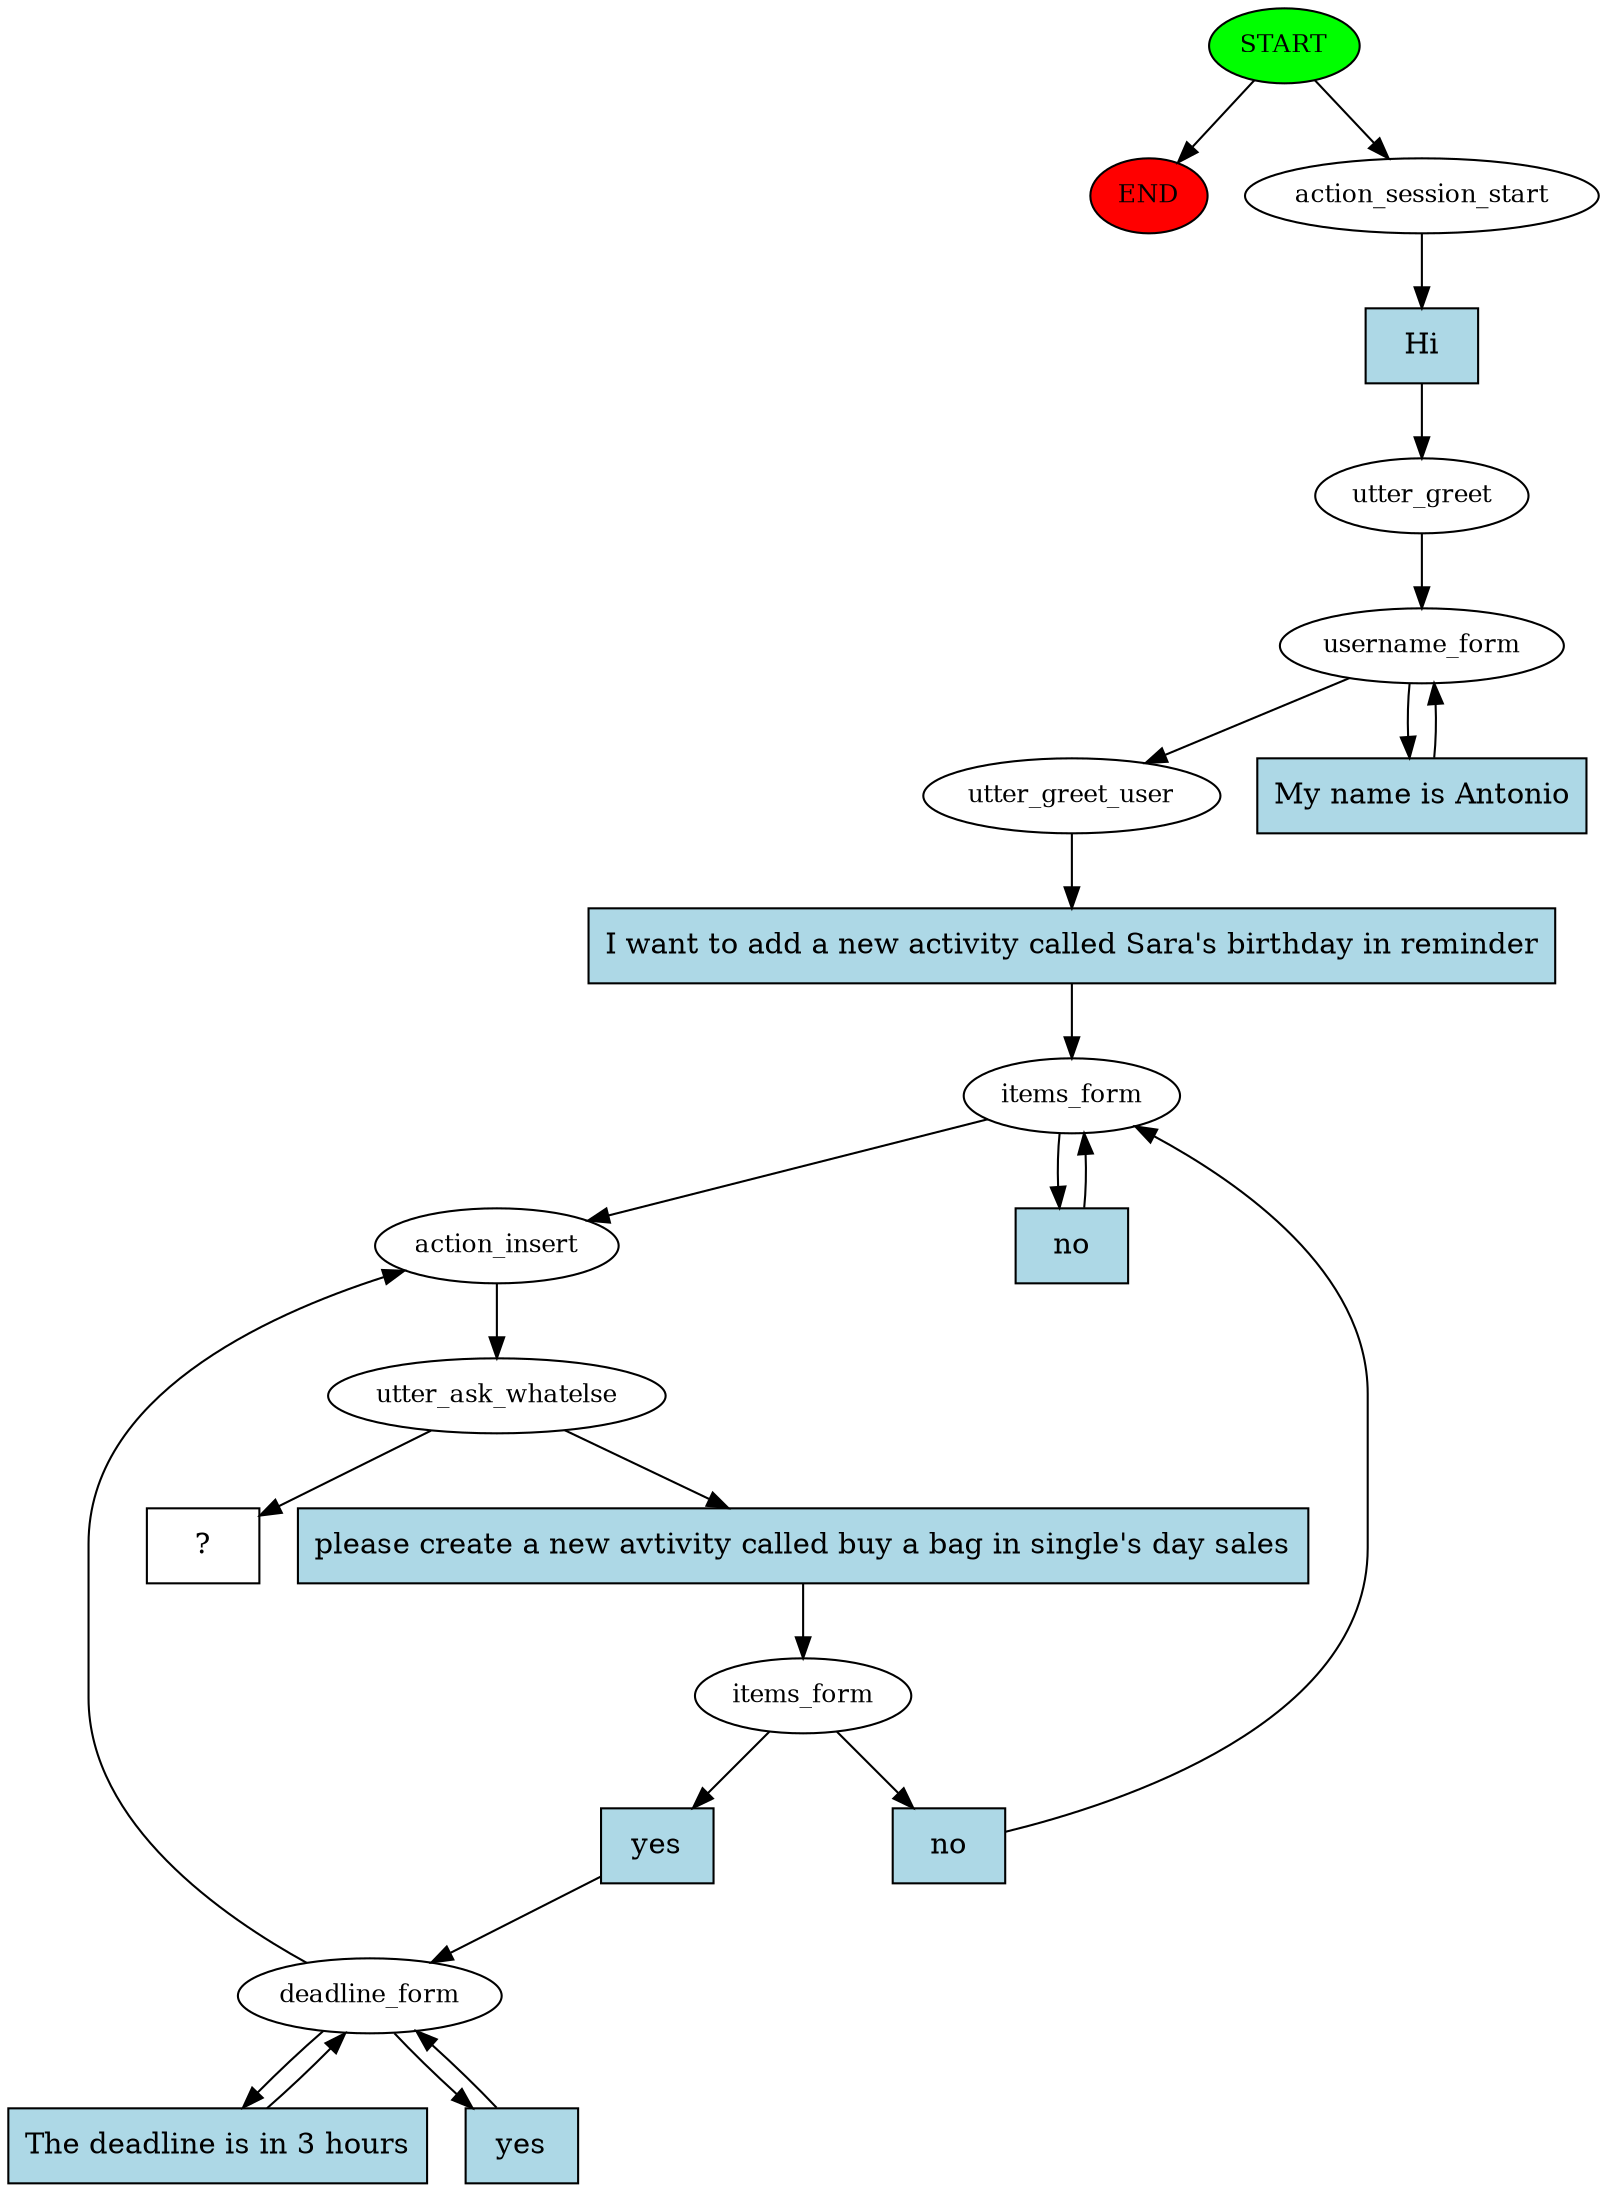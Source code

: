 digraph  {
0 [class="start active", fillcolor=green, fontsize=12, label=START, style=filled];
"-1" [class=end, fillcolor=red, fontsize=12, label=END, style=filled];
1 [class=active, fontsize=12, label=action_session_start];
2 [class=active, fontsize=12, label=utter_greet];
3 [class=active, fontsize=12, label=username_form];
5 [class=active, fontsize=12, label=utter_greet_user];
6 [class=active, fontsize=12, label=items_form];
8 [class=active, fontsize=12, label=action_insert];
9 [class=active, fontsize=12, label=utter_ask_whatelse];
10 [class=active, fontsize=12, label=items_form];
11 [class=active, fontsize=12, label=deadline_form];
20 [class="intent dashed active", label="  ?  ", shape=rect];
21 [class="intent active", fillcolor=lightblue, label=Hi, shape=rect, style=filled];
22 [class="intent active", fillcolor=lightblue, label="My name is Antonio", shape=rect, style=filled];
23 [class="intent active", fillcolor=lightblue, label="I want to add a new activity called Sara's birthday in reminder", shape=rect, style=filled];
24 [class="intent active", fillcolor=lightblue, label=no, shape=rect, style=filled];
25 [class="intent active", fillcolor=lightblue, label="please create a new avtivity called buy a bag in single's day sales", shape=rect, style=filled];
26 [class="intent active", fillcolor=lightblue, label=yes, shape=rect, style=filled];
27 [class="intent active", fillcolor=lightblue, label=no, shape=rect, style=filled];
28 [class="intent active", fillcolor=lightblue, label="The deadline is in 3 hours", shape=rect, style=filled];
29 [class="intent active", fillcolor=lightblue, label=yes, shape=rect, style=filled];
0 -> "-1"  [class="", key=NONE, label=""];
0 -> 1  [class=active, key=NONE, label=""];
1 -> 21  [class=active, key=0];
2 -> 3  [class=active, key=NONE, label=""];
3 -> 5  [class=active, key=NONE, label=""];
3 -> 22  [class=active, key=0];
5 -> 23  [class=active, key=0];
6 -> 8  [class=active, key=NONE, label=""];
6 -> 24  [class=active, key=0];
8 -> 9  [class=active, key=NONE, label=""];
9 -> 20  [class=active, key=NONE, label=""];
9 -> 25  [class=active, key=0];
10 -> 26  [class=active, key=0];
10 -> 27  [class=active, key=0];
11 -> 8  [class=active, key=NONE, label=""];
11 -> 28  [class=active, key=0];
11 -> 29  [class=active, key=0];
21 -> 2  [class=active, key=0];
22 -> 3  [class=active, key=0];
23 -> 6  [class=active, key=0];
24 -> 6  [class=active, key=0];
25 -> 10  [class=active, key=0];
26 -> 11  [class=active, key=0];
27 -> 6  [class=active, key=0];
28 -> 11  [class=active, key=0];
29 -> 11  [class=active, key=0];
}
